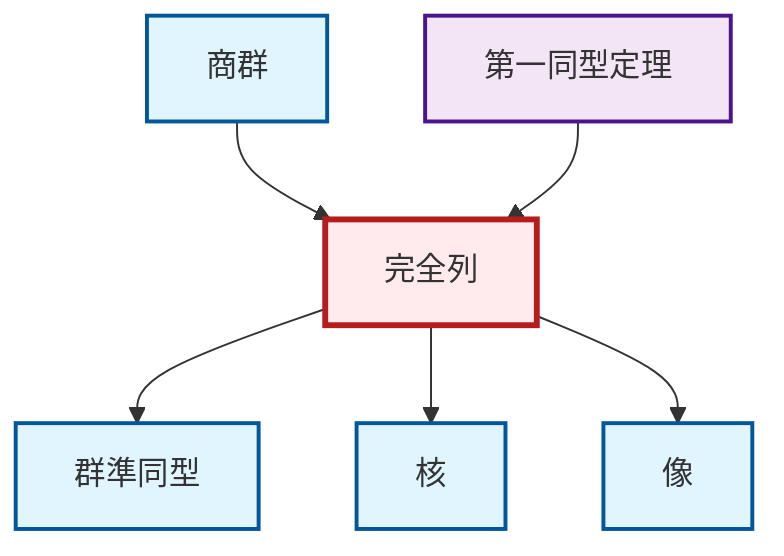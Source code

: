 graph TD
    classDef definition fill:#e1f5fe,stroke:#01579b,stroke-width:2px
    classDef theorem fill:#f3e5f5,stroke:#4a148c,stroke-width:2px
    classDef axiom fill:#fff3e0,stroke:#e65100,stroke-width:2px
    classDef example fill:#e8f5e9,stroke:#1b5e20,stroke-width:2px
    classDef current fill:#ffebee,stroke:#b71c1c,stroke-width:3px
    def-kernel["核"]:::definition
    def-image["像"]:::definition
    def-homomorphism["群準同型"]:::definition
    def-quotient-group["商群"]:::definition
    def-exact-sequence["完全列"]:::definition
    thm-first-isomorphism["第一同型定理"]:::theorem
    def-exact-sequence --> def-homomorphism
    def-exact-sequence --> def-kernel
    def-quotient-group --> def-exact-sequence
    def-exact-sequence --> def-image
    thm-first-isomorphism --> def-exact-sequence
    class def-exact-sequence current